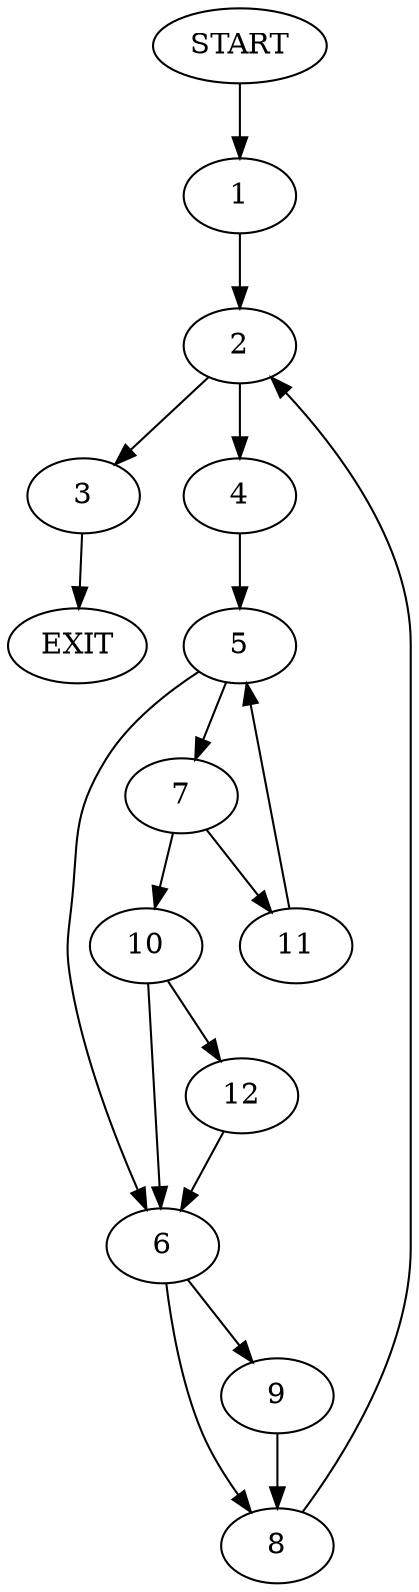 digraph {
0 [label="START"]
13 [label="EXIT"]
0 -> 1
1 -> 2
2 -> 3
2 -> 4
4 -> 5
3 -> 13
5 -> 6
5 -> 7
6 -> 8
6 -> 9
7 -> 10
7 -> 11
10 -> 6
10 -> 12
11 -> 5
12 -> 6
9 -> 8
8 -> 2
}
